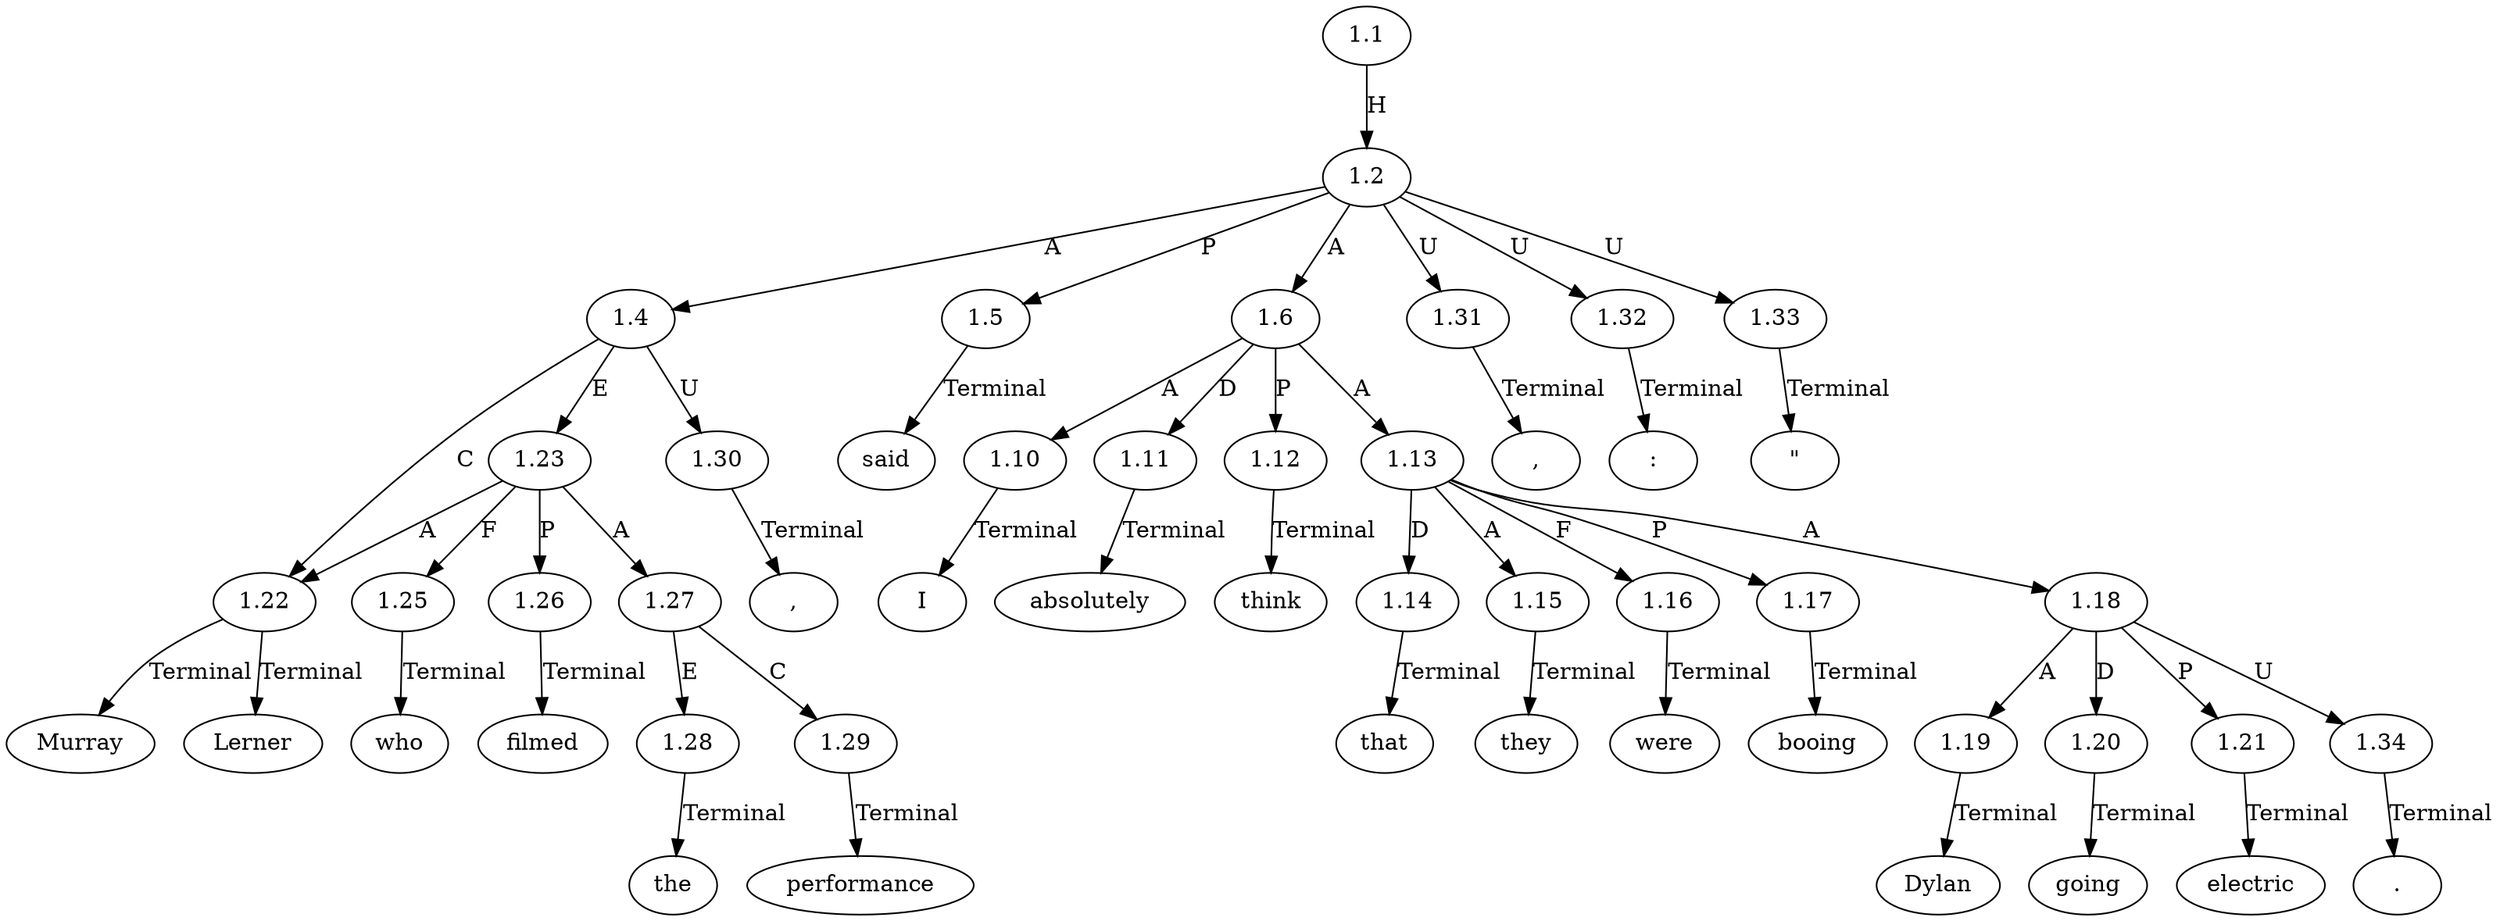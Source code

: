 // Graph
digraph {
	0.1 [label=Murray ordering=out]
	0.10 [label=":" ordering=out]
	0.11 [label="\"" ordering=out]
	0.12 [label=I ordering=out]
	0.13 [label=absolutely ordering=out]
	0.14 [label=think ordering=out]
	0.15 [label=that ordering=out]
	0.16 [label=they ordering=out]
	0.17 [label=were ordering=out]
	0.18 [label=booing ordering=out]
	0.19 [label=Dylan ordering=out]
	0.2 [label=Lerner ordering=out]
	0.20 [label=going ordering=out]
	0.21 [label=electric ordering=out]
	0.22 [label="." ordering=out]
	0.3 [label="," ordering=out]
	0.4 [label=who ordering=out]
	0.5 [label=filmed ordering=out]
	0.6 [label=the ordering=out]
	0.7 [label=performance ordering=out]
	0.8 [label="," ordering=out]
	0.9 [label=said ordering=out]
	1.1 [label=1.1 ordering=out]
	1.2 [label=1.2 ordering=out]
	1.4 [label=1.4 ordering=out]
	1.5 [label=1.5 ordering=out]
	1.6 [label=1.6 ordering=out]
	1.10 [label=1.10 ordering=out]
	1.11 [label=1.11 ordering=out]
	1.12 [label=1.12 ordering=out]
	1.13 [label=1.13 ordering=out]
	1.14 [label=1.14 ordering=out]
	1.15 [label=1.15 ordering=out]
	1.16 [label=1.16 ordering=out]
	1.17 [label=1.17 ordering=out]
	1.18 [label=1.18 ordering=out]
	1.19 [label=1.19 ordering=out]
	1.20 [label=1.20 ordering=out]
	1.21 [label=1.21 ordering=out]
	1.22 [label=1.22 ordering=out]
	1.23 [label=1.23 ordering=out]
	1.25 [label=1.25 ordering=out]
	1.26 [label=1.26 ordering=out]
	1.27 [label=1.27 ordering=out]
	1.28 [label=1.28 ordering=out]
	1.29 [label=1.29 ordering=out]
	1.30 [label=1.30 ordering=out]
	1.31 [label=1.31 ordering=out]
	1.32 [label=1.32 ordering=out]
	1.33 [label=1.33 ordering=out]
	1.34 [label=1.34 ordering=out]
	1.1 -> 1.2 [label=H ordering=out]
	1.2 -> 1.4 [label=A ordering=out]
	1.2 -> 1.5 [label=P ordering=out]
	1.2 -> 1.6 [label=A ordering=out]
	1.2 -> 1.31 [label=U ordering=out]
	1.2 -> 1.32 [label=U ordering=out]
	1.2 -> 1.33 [label=U ordering=out]
	1.4 -> 1.22 [label=C ordering=out]
	1.4 -> 1.23 [label=E ordering=out]
	1.4 -> 1.30 [label=U ordering=out]
	1.5 -> 0.9 [label=Terminal ordering=out]
	1.6 -> 1.10 [label=A ordering=out]
	1.6 -> 1.11 [label=D ordering=out]
	1.6 -> 1.12 [label=P ordering=out]
	1.6 -> 1.13 [label=A ordering=out]
	1.10 -> 0.12 [label=Terminal ordering=out]
	1.11 -> 0.13 [label=Terminal ordering=out]
	1.12 -> 0.14 [label=Terminal ordering=out]
	1.13 -> 1.14 [label=D ordering=out]
	1.13 -> 1.15 [label=A ordering=out]
	1.13 -> 1.16 [label=F ordering=out]
	1.13 -> 1.17 [label=P ordering=out]
	1.13 -> 1.18 [label=A ordering=out]
	1.14 -> 0.15 [label=Terminal ordering=out]
	1.15 -> 0.16 [label=Terminal ordering=out]
	1.16 -> 0.17 [label=Terminal ordering=out]
	1.17 -> 0.18 [label=Terminal ordering=out]
	1.18 -> 1.19 [label=A ordering=out]
	1.18 -> 1.20 [label=D ordering=out]
	1.18 -> 1.21 [label=P ordering=out]
	1.18 -> 1.34 [label=U ordering=out]
	1.19 -> 0.19 [label=Terminal ordering=out]
	1.20 -> 0.20 [label=Terminal ordering=out]
	1.21 -> 0.21 [label=Terminal ordering=out]
	1.22 -> 0.1 [label=Terminal ordering=out]
	1.22 -> 0.2 [label=Terminal ordering=out]
	1.23 -> 1.22 [label=A ordering=out]
	1.23 -> 1.25 [label=F ordering=out]
	1.23 -> 1.26 [label=P ordering=out]
	1.23 -> 1.27 [label=A ordering=out]
	1.25 -> 0.4 [label=Terminal ordering=out]
	1.26 -> 0.5 [label=Terminal ordering=out]
	1.27 -> 1.28 [label=E ordering=out]
	1.27 -> 1.29 [label=C ordering=out]
	1.28 -> 0.6 [label=Terminal ordering=out]
	1.29 -> 0.7 [label=Terminal ordering=out]
	1.30 -> 0.3 [label=Terminal ordering=out]
	1.31 -> 0.8 [label=Terminal ordering=out]
	1.32 -> 0.10 [label=Terminal ordering=out]
	1.33 -> 0.11 [label=Terminal ordering=out]
	1.34 -> 0.22 [label=Terminal ordering=out]
}

